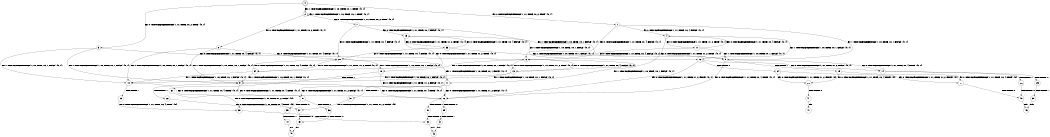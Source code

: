 digraph BCG {
size = "7, 10.5";
center = TRUE;
node [shape = circle];
0 [peripheries = 2];
0 -> 1 [label = "EX !0 !ATOMIC_EXCH_BRANCH (1, +1, TRUE, +0, 2, TRUE) !{0, 1}"];
0 -> 2 [label = "EX !1 !ATOMIC_EXCH_BRANCH (1, +0, TRUE, +0, 1, TRUE) !{0, 1}"];
0 -> 3 [label = "EX !0 !ATOMIC_EXCH_BRANCH (1, +1, TRUE, +0, 2, TRUE) !{0, 1}"];
1 -> 4 [label = "EX !0 !ATOMIC_EXCH_BRANCH (1, +1, TRUE, +0, 4, FALSE) !{0, 1}"];
1 -> 5 [label = "EX !1 !ATOMIC_EXCH_BRANCH (1, +0, TRUE, +0, 1, FALSE) !{0, 1}"];
1 -> 6 [label = "EX !0 !ATOMIC_EXCH_BRANCH (1, +1, TRUE, +0, 4, FALSE) !{0, 1}"];
2 -> 2 [label = "EX !1 !ATOMIC_EXCH_BRANCH (1, +0, TRUE, +0, 1, TRUE) !{0, 1}"];
2 -> 7 [label = "EX !0 !ATOMIC_EXCH_BRANCH (1, +1, TRUE, +0, 2, TRUE) !{0, 1}"];
2 -> 8 [label = "EX !0 !ATOMIC_EXCH_BRANCH (1, +1, TRUE, +0, 2, TRUE) !{0, 1}"];
3 -> 9 [label = "EX !1 !ATOMIC_EXCH_BRANCH (1, +0, TRUE, +0, 1, FALSE) !{0, 1}"];
3 -> 6 [label = "EX !0 !ATOMIC_EXCH_BRANCH (1, +1, TRUE, +0, 4, FALSE) !{0, 1}"];
3 -> 10 [label = "EX !1 !ATOMIC_EXCH_BRANCH (1, +0, TRUE, +0, 1, FALSE) !{0, 1}"];
4 -> 11 [label = "EX !0 !ATOMIC_EXCH_BRANCH (1, +1, TRUE, +1, 2, TRUE) !{0, 1}"];
4 -> 12 [label = "EX !1 !ATOMIC_EXCH_BRANCH (1, +0, TRUE, +0, 1, FALSE) !{0, 1}"];
4 -> 13 [label = "EX !0 !ATOMIC_EXCH_BRANCH (1, +1, TRUE, +1, 2, TRUE) !{0, 1}"];
5 -> 14 [label = "EX !0 !ATOMIC_EXCH_BRANCH (1, +1, TRUE, +0, 4, TRUE) !{0, 1}"];
5 -> 15 [label = "TERMINATE !1"];
5 -> 16 [label = "EX !0 !ATOMIC_EXCH_BRANCH (1, +1, TRUE, +0, 4, TRUE) !{0, 1}"];
6 -> 17 [label = "EX !1 !ATOMIC_EXCH_BRANCH (1, +0, TRUE, +0, 1, FALSE) !{0, 1}"];
6 -> 13 [label = "EX !0 !ATOMIC_EXCH_BRANCH (1, +1, TRUE, +1, 2, TRUE) !{0, 1}"];
6 -> 18 [label = "EX !1 !ATOMIC_EXCH_BRANCH (1, +0, TRUE, +0, 1, FALSE) !{0, 1}"];
7 -> 19 [label = "EX !0 !ATOMIC_EXCH_BRANCH (1, +1, TRUE, +0, 4, FALSE) !{0, 1}"];
7 -> 5 [label = "EX !1 !ATOMIC_EXCH_BRANCH (1, +0, TRUE, +0, 1, FALSE) !{0, 1}"];
7 -> 20 [label = "EX !0 !ATOMIC_EXCH_BRANCH (1, +1, TRUE, +0, 4, FALSE) !{0, 1}"];
8 -> 9 [label = "EX !1 !ATOMIC_EXCH_BRANCH (1, +0, TRUE, +0, 1, FALSE) !{0, 1}"];
8 -> 20 [label = "EX !0 !ATOMIC_EXCH_BRANCH (1, +1, TRUE, +0, 4, FALSE) !{0, 1}"];
8 -> 10 [label = "EX !1 !ATOMIC_EXCH_BRANCH (1, +0, TRUE, +0, 1, FALSE) !{0, 1}"];
9 -> 21 [label = "EX !0 !ATOMIC_EXCH_BRANCH (1, +1, TRUE, +0, 4, TRUE) !{0, 1}"];
9 -> 22 [label = "TERMINATE !1"];
9 -> 16 [label = "EX !0 !ATOMIC_EXCH_BRANCH (1, +1, TRUE, +0, 4, TRUE) !{0, 1}"];
10 -> 16 [label = "EX !0 !ATOMIC_EXCH_BRANCH (1, +1, TRUE, +0, 4, TRUE) !{0, 1}"];
10 -> 23 [label = "TERMINATE !1"];
11 -> 4 [label = "EX !0 !ATOMIC_EXCH_BRANCH (1, +1, TRUE, +0, 4, FALSE) !{0, 1}"];
11 -> 5 [label = "EX !1 !ATOMIC_EXCH_BRANCH (1, +0, TRUE, +0, 1, FALSE) !{0, 1}"];
11 -> 6 [label = "EX !0 !ATOMIC_EXCH_BRANCH (1, +1, TRUE, +0, 4, FALSE) !{0, 1}"];
12 -> 14 [label = "EX !0 !ATOMIC_EXCH_BRANCH (1, +1, TRUE, +1, 2, FALSE) !{0, 1}"];
12 -> 24 [label = "TERMINATE !1"];
12 -> 16 [label = "EX !0 !ATOMIC_EXCH_BRANCH (1, +1, TRUE, +1, 2, FALSE) !{0, 1}"];
13 -> 9 [label = "EX !1 !ATOMIC_EXCH_BRANCH (1, +0, TRUE, +0, 1, FALSE) !{0, 1}"];
13 -> 6 [label = "EX !0 !ATOMIC_EXCH_BRANCH (1, +1, TRUE, +0, 4, FALSE) !{0, 1}"];
13 -> 10 [label = "EX !1 !ATOMIC_EXCH_BRANCH (1, +0, TRUE, +0, 1, FALSE) !{0, 1}"];
14 -> 25 [label = "TERMINATE !0"];
14 -> 26 [label = "TERMINATE !1"];
15 -> 27 [label = "EX !0 !ATOMIC_EXCH_BRANCH (1, +1, TRUE, +0, 4, TRUE) !{0}"];
15 -> 28 [label = "EX !0 !ATOMIC_EXCH_BRANCH (1, +1, TRUE, +0, 4, TRUE) !{0}"];
16 -> 29 [label = "TERMINATE !0"];
16 -> 30 [label = "TERMINATE !1"];
17 -> 21 [label = "EX !0 !ATOMIC_EXCH_BRANCH (1, +1, TRUE, +1, 2, FALSE) !{0, 1}"];
17 -> 31 [label = "TERMINATE !1"];
17 -> 16 [label = "EX !0 !ATOMIC_EXCH_BRANCH (1, +1, TRUE, +1, 2, FALSE) !{0, 1}"];
18 -> 16 [label = "EX !0 !ATOMIC_EXCH_BRANCH (1, +1, TRUE, +1, 2, FALSE) !{0, 1}"];
18 -> 32 [label = "TERMINATE !1"];
19 -> 33 [label = "EX !0 !ATOMIC_EXCH_BRANCH (1, +1, TRUE, +1, 2, TRUE) !{0, 1}"];
19 -> 12 [label = "EX !1 !ATOMIC_EXCH_BRANCH (1, +0, TRUE, +0, 1, FALSE) !{0, 1}"];
19 -> 34 [label = "EX !0 !ATOMIC_EXCH_BRANCH (1, +1, TRUE, +1, 2, TRUE) !{0, 1}"];
20 -> 17 [label = "EX !1 !ATOMIC_EXCH_BRANCH (1, +0, TRUE, +0, 1, FALSE) !{0, 1}"];
20 -> 34 [label = "EX !0 !ATOMIC_EXCH_BRANCH (1, +1, TRUE, +1, 2, TRUE) !{0, 1}"];
20 -> 18 [label = "EX !1 !ATOMIC_EXCH_BRANCH (1, +0, TRUE, +0, 1, FALSE) !{0, 1}"];
21 -> 35 [label = "TERMINATE !0"];
21 -> 36 [label = "TERMINATE !1"];
22 -> 37 [label = "EX !0 !ATOMIC_EXCH_BRANCH (1, +1, TRUE, +0, 4, TRUE) !{0}"];
23 -> 38 [label = "EX !0 !ATOMIC_EXCH_BRANCH (1, +1, TRUE, +0, 4, TRUE) !{0}"];
24 -> 27 [label = "EX !0 !ATOMIC_EXCH_BRANCH (1, +1, TRUE, +1, 2, FALSE) !{0}"];
24 -> 28 [label = "EX !0 !ATOMIC_EXCH_BRANCH (1, +1, TRUE, +1, 2, FALSE) !{0}"];
25 -> 39 [label = "TERMINATE !1"];
26 -> 40 [label = "TERMINATE !0"];
27 -> 40 [label = "TERMINATE !0"];
28 -> 41 [label = "TERMINATE !0"];
29 -> 42 [label = "TERMINATE !1"];
30 -> 43 [label = "TERMINATE !0"];
31 -> 37 [label = "EX !0 !ATOMIC_EXCH_BRANCH (1, +1, TRUE, +1, 2, FALSE) !{0}"];
32 -> 38 [label = "EX !0 !ATOMIC_EXCH_BRANCH (1, +1, TRUE, +1, 2, FALSE) !{0}"];
33 -> 19 [label = "EX !0 !ATOMIC_EXCH_BRANCH (1, +1, TRUE, +0, 4, FALSE) !{0, 1}"];
33 -> 5 [label = "EX !1 !ATOMIC_EXCH_BRANCH (1, +0, TRUE, +0, 1, FALSE) !{0, 1}"];
33 -> 20 [label = "EX !0 !ATOMIC_EXCH_BRANCH (1, +1, TRUE, +0, 4, FALSE) !{0, 1}"];
34 -> 9 [label = "EX !1 !ATOMIC_EXCH_BRANCH (1, +0, TRUE, +0, 1, FALSE) !{0, 1}"];
34 -> 20 [label = "EX !0 !ATOMIC_EXCH_BRANCH (1, +1, TRUE, +0, 4, FALSE) !{0, 1}"];
34 -> 10 [label = "EX !1 !ATOMIC_EXCH_BRANCH (1, +0, TRUE, +0, 1, FALSE) !{0, 1}"];
35 -> 44 [label = "TERMINATE !1"];
36 -> 45 [label = "TERMINATE !0"];
37 -> 45 [label = "TERMINATE !0"];
38 -> 43 [label = "TERMINATE !0"];
39 -> 46 [label = "exit"];
40 -> 46 [label = "exit"];
41 -> 47 [label = "exit"];
42 -> 48 [label = "exit"];
43 -> 48 [label = "exit"];
44 -> 49 [label = "exit"];
45 -> 49 [label = "exit"];
}
